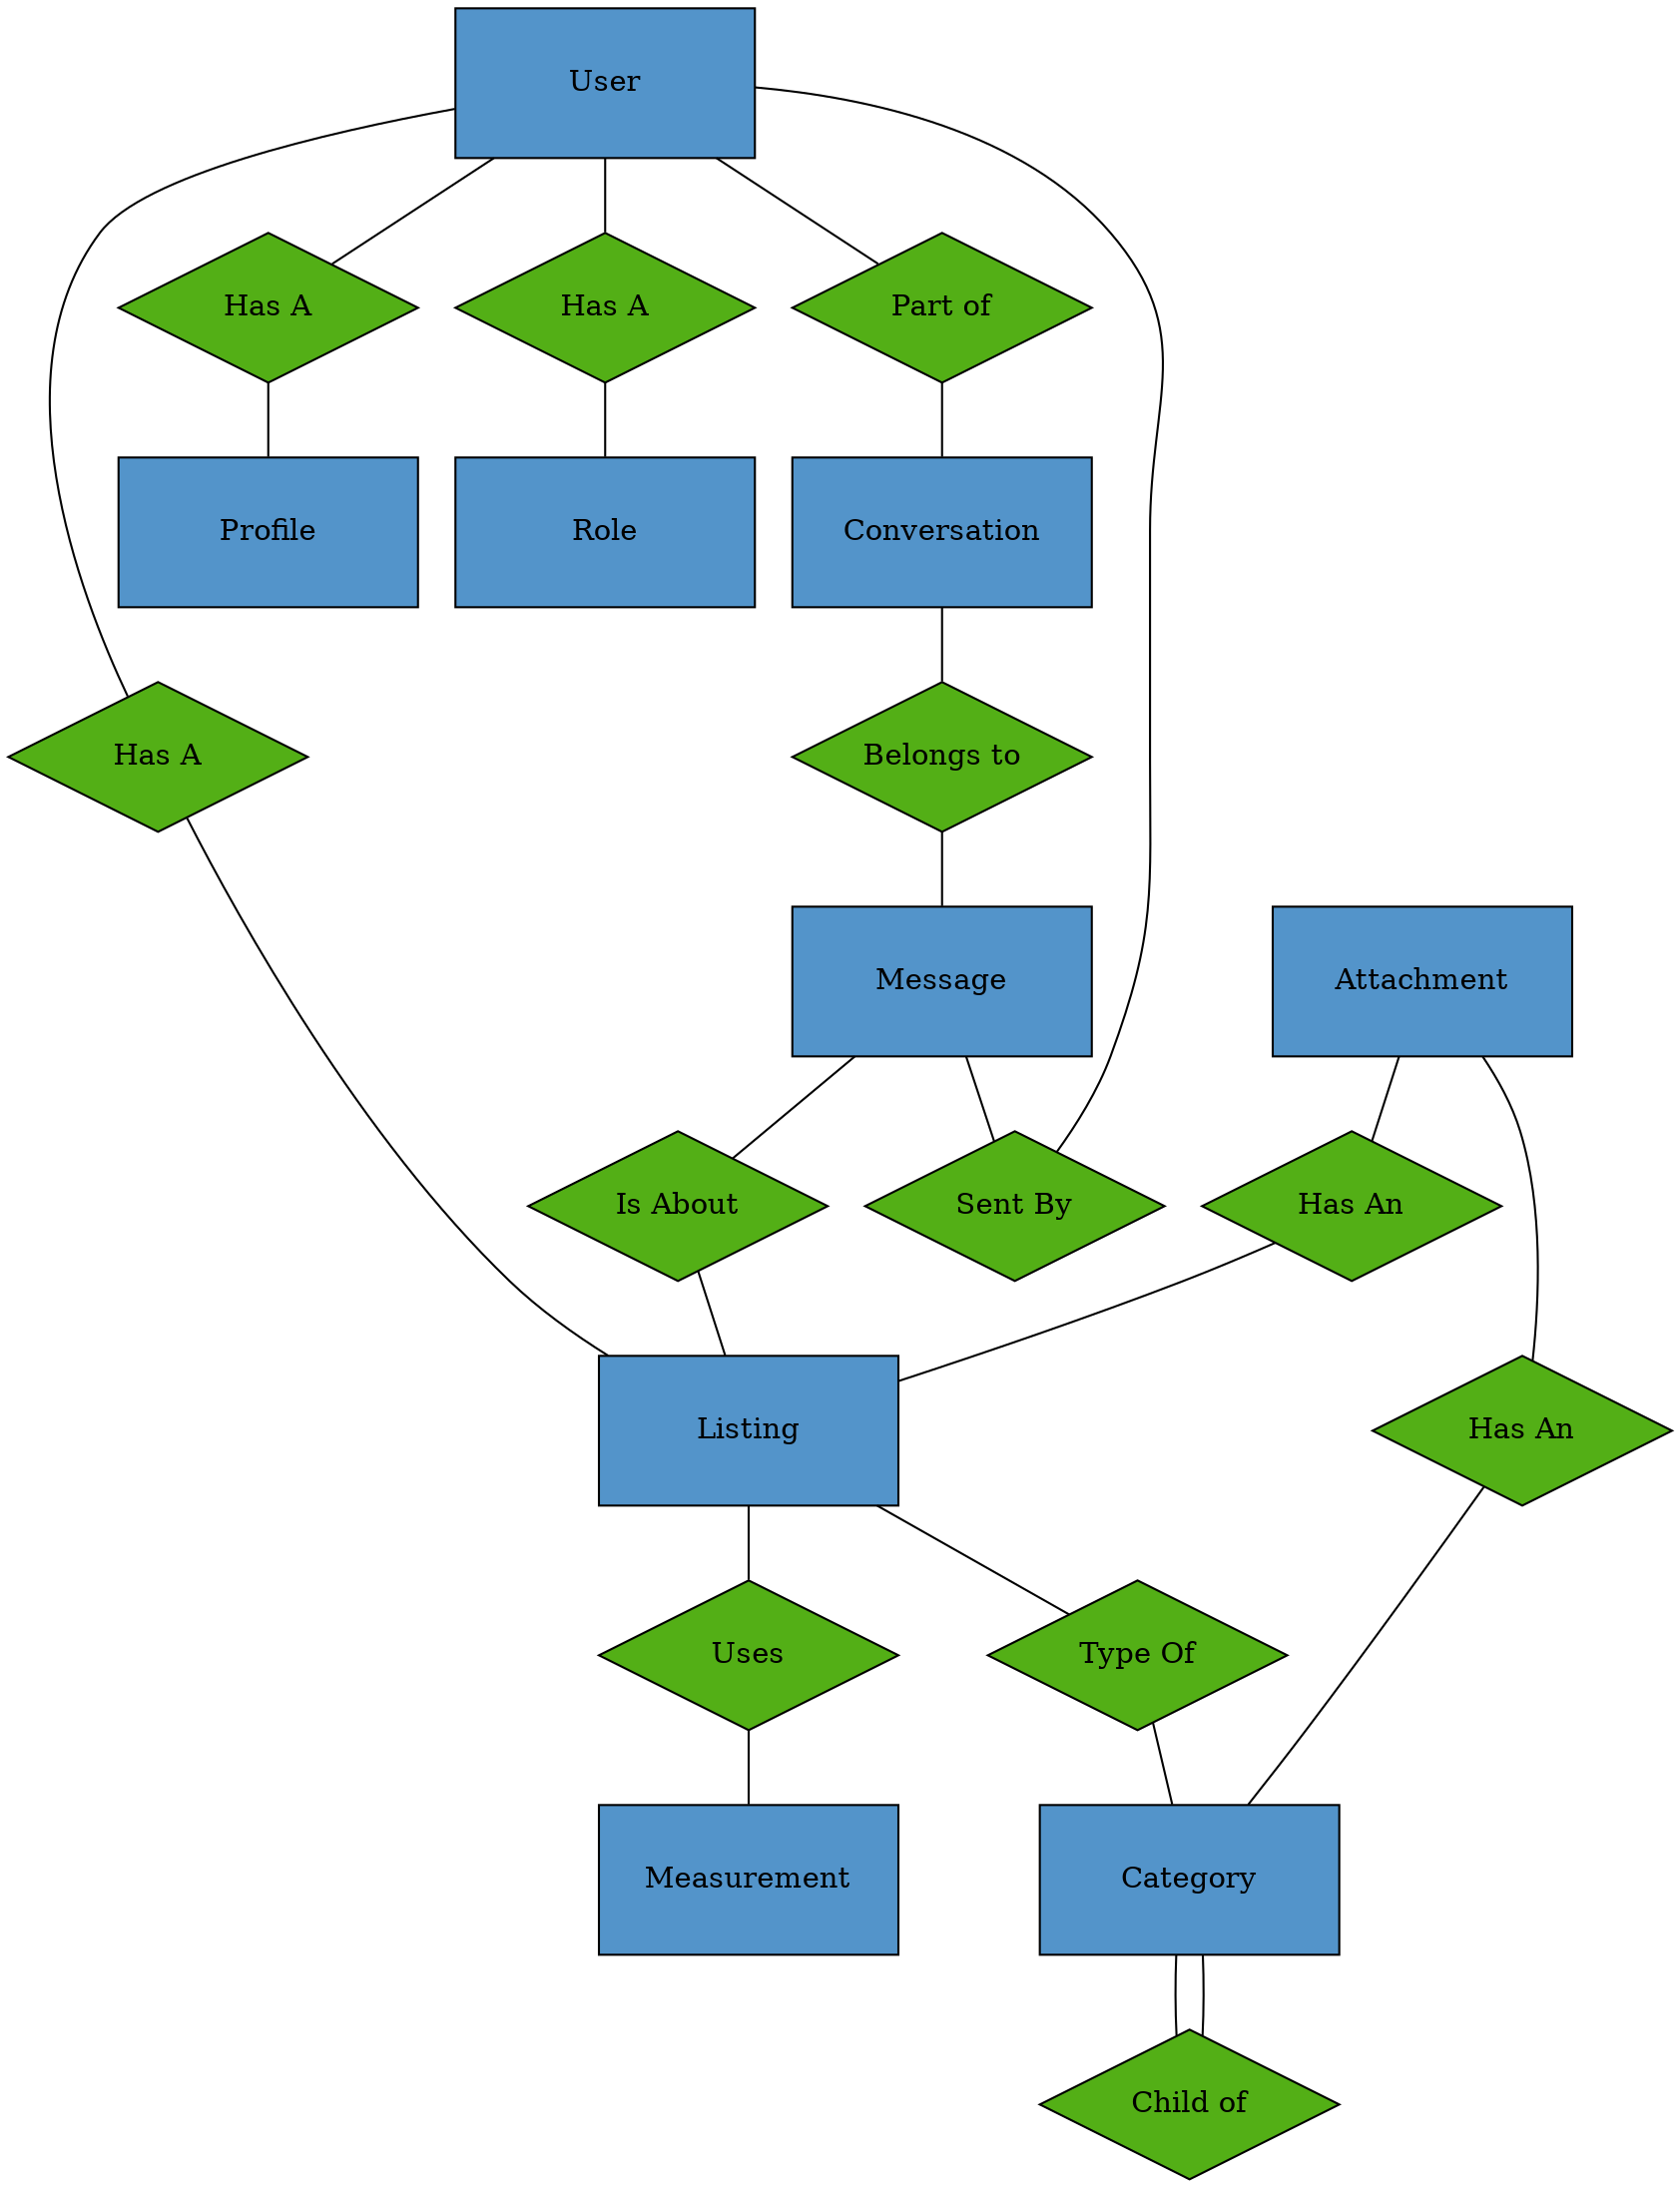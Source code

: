 graph {

  overlap = scalexy
  sep=0.1
  node[width=2,height=1]

  node [
    shape=Rectangle
    style=filled
    fillcolor="#5394ca"
    ];

  User 
  // [
  //   shape = Mrecord;
  //   label = "{
  //     ACCOUNT|
  //     <1>ID|
  //     <2>Email
  //   }";
  // ]

  Profile 
  // [
  //   shape = Mrecord;
  //   label = "{
  //     PROFILE|
  //     Name|
  //     Address
  //   }"
  // ]

  Listing 
  // [
  //   shape = Mrecord
  //   label="{
  //     LISTING|
  //     quantity|
  //     description|
  //     desired_trades|
  //     start_time|
  //     end_time
  //   }"
  // ]

  Category 
  // [
  //   shape = Mrecord
  //   label="{
  //     CATEGORY
  //   }"
  // ]

  Conversation 

  Role

  Message

  Attachment

  Measurement


  //  Relationship nodes
  node [
    shape=diamond
    fillcolor="#53af16"
    ];
  user_listing [label="Has A"];
  user_profile [label = "Has A"]
  user_role [label = "Has A"]
  user_conversation [label = "Part of"]
  listing_category [label="Type Of"];
  category_category [label = "Child of"];
  conversation_message [label = "Belongs to"]
  message_user [label = "Sent By"]
  message_listing [label = "Is About"]
  attachment_listing [label = "Has An"]
  attachment_category [label = "Has An"]
  listing_measurement [label = "Uses"]


  User -- user_profile -- Profile
  User -- user_listing -- Listing
  User -- user_conversation -- Conversation
  User -- user_role -- Role
  Listing -- listing_category -- Category
  Category -- category_category -- Category
  Conversation -- conversation_message -- Message
  Message -- message_user -- User
  Message -- message_listing -- Listing
  Attachment -- attachment_category -- Category
  Attachment -- attachment_listing -- Listing
  Listing -- listing_measurement -- Measurement


}
// sfdp -Goverlap=prism -Tdot -o test.gv erd.dot
// gvmap  -e test.gv | neato -Ecolor="#55555522" -n2 -Tpng > graph.png

